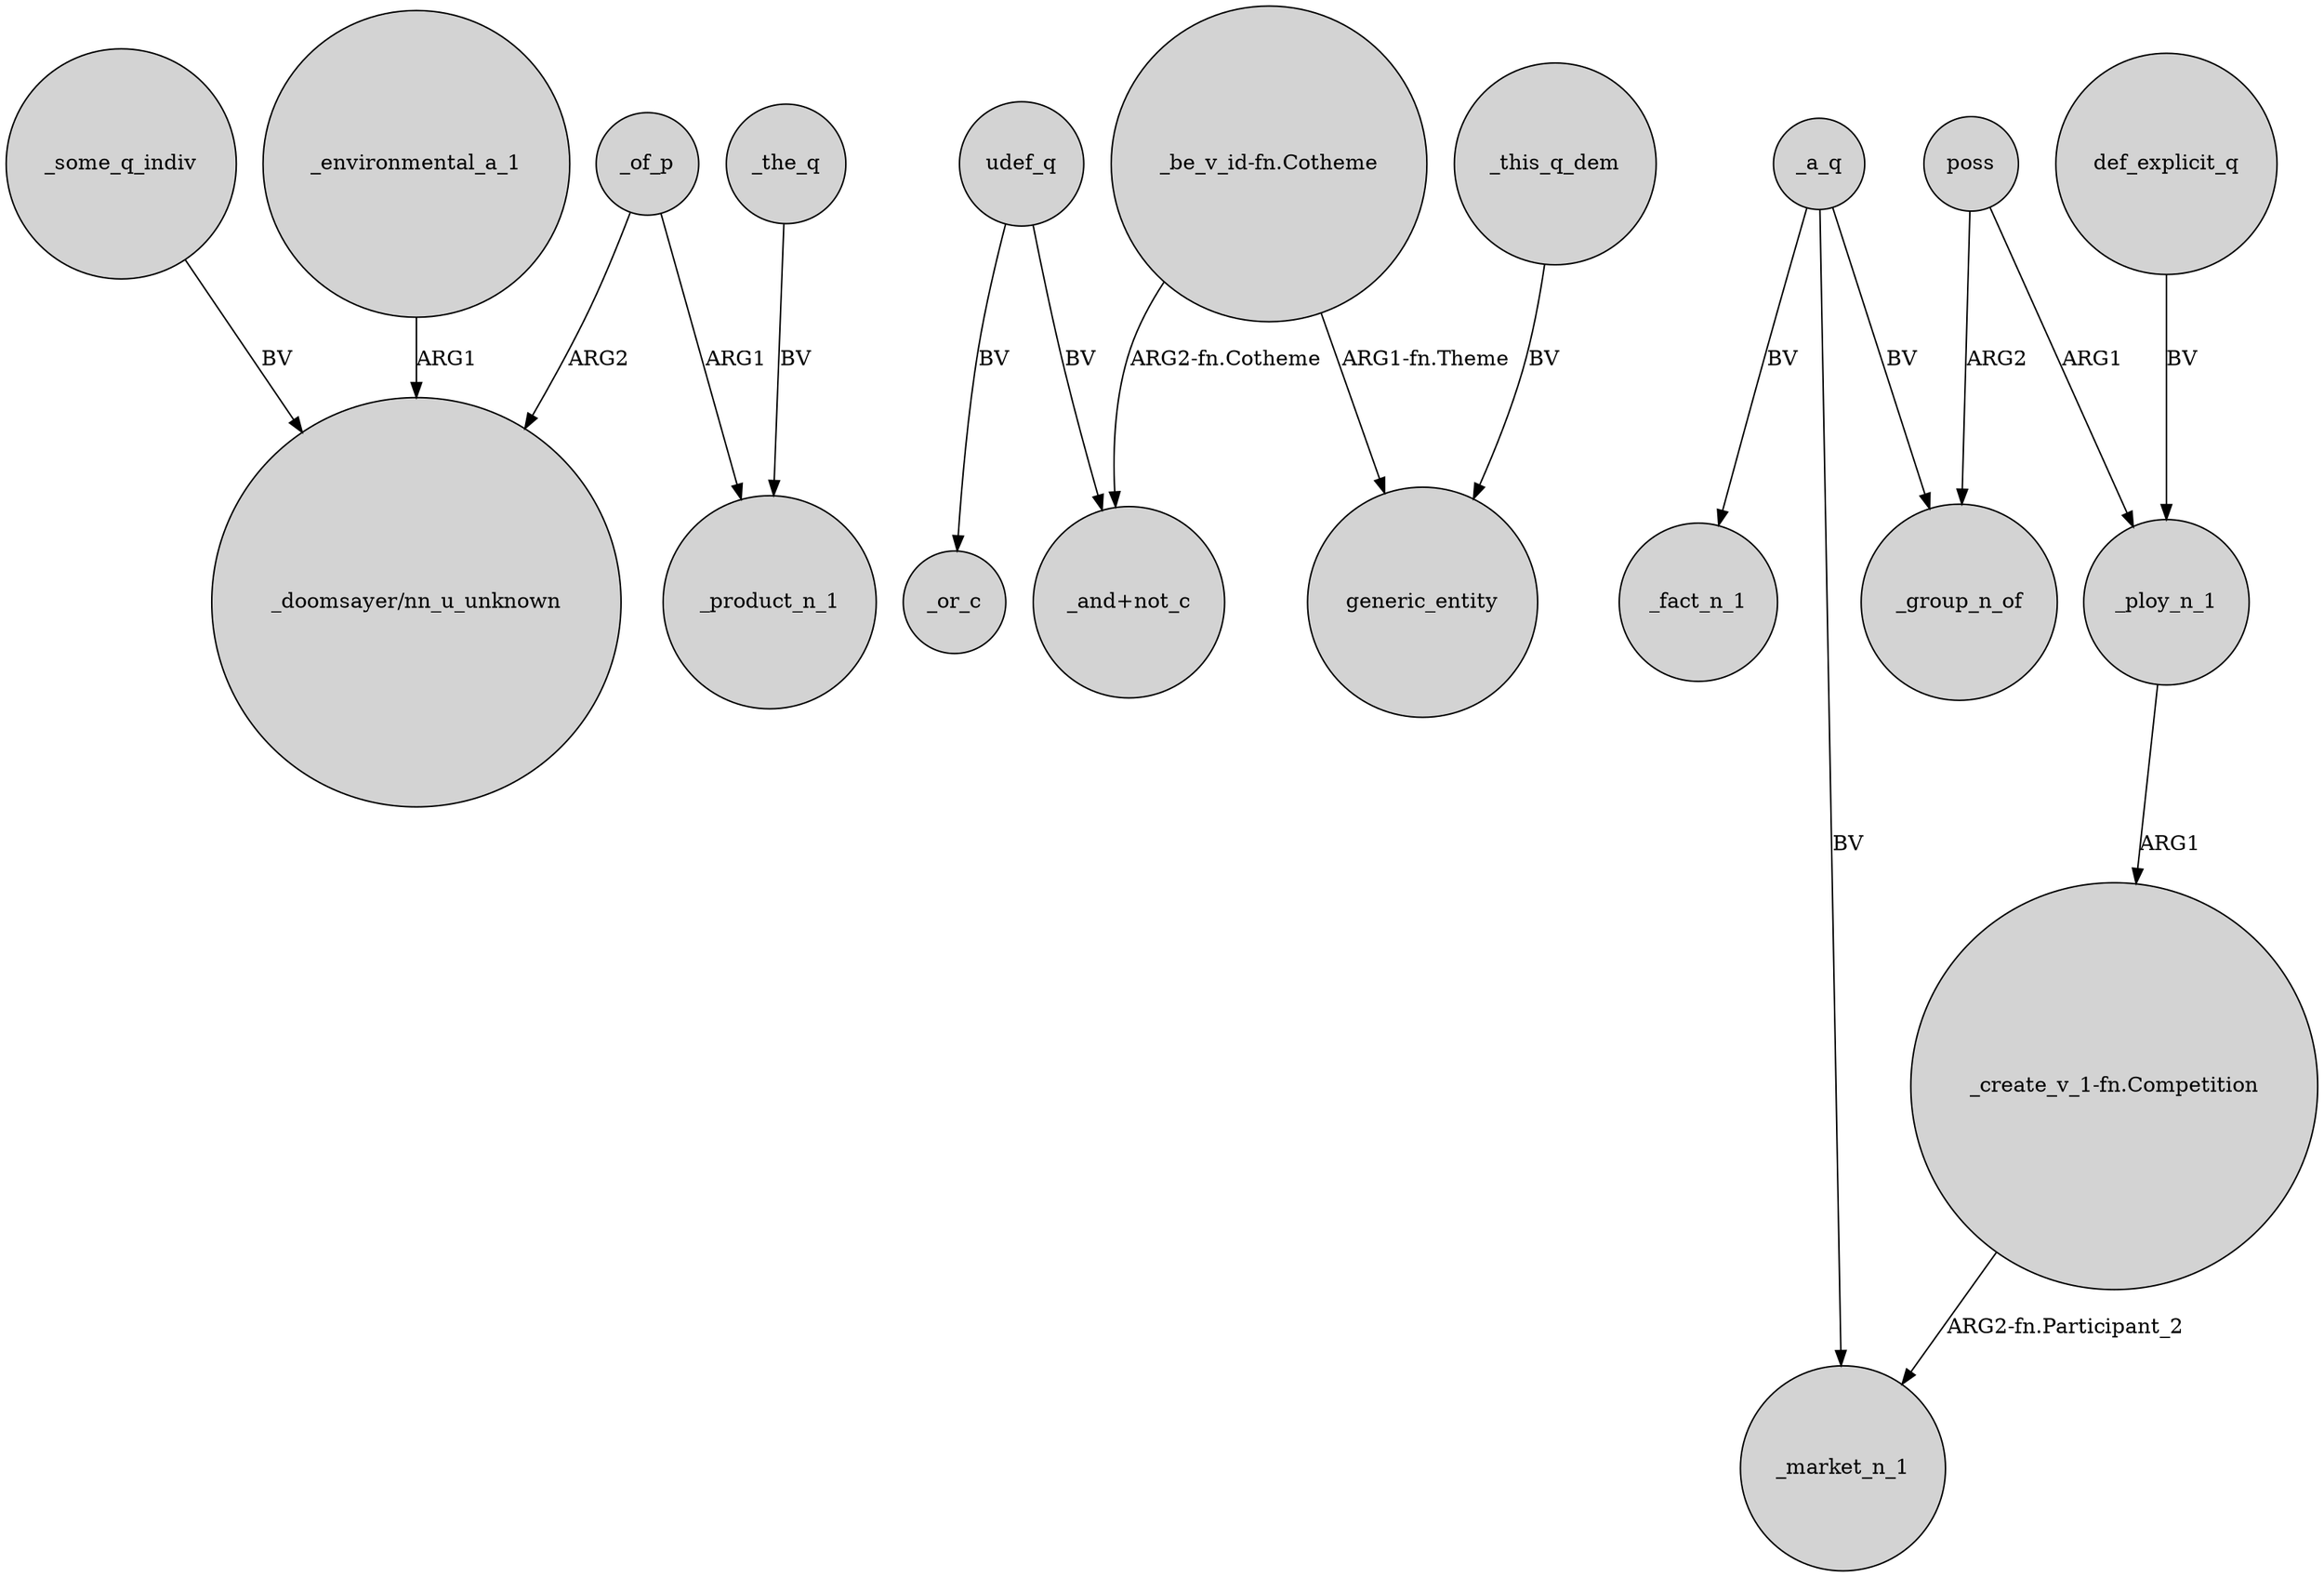 digraph {
	node [shape=circle style=filled]
	_of_p -> "_doomsayer/nn_u_unknown" [label=ARG2]
	_some_q_indiv -> "_doomsayer/nn_u_unknown" [label=BV]
	"_be_v_id-fn.Cotheme" -> "_and+not_c" [label="ARG2-fn.Cotheme"]
	_of_p -> _product_n_1 [label=ARG1]
	poss -> _group_n_of [label=ARG2]
	_a_q -> _market_n_1 [label=BV]
	_the_q -> _product_n_1 [label=BV]
	_environmental_a_1 -> "_doomsayer/nn_u_unknown" [label=ARG1]
	def_explicit_q -> _ploy_n_1 [label=BV]
	_ploy_n_1 -> "_create_v_1-fn.Competition" [label=ARG1]
	_a_q -> _group_n_of [label=BV]
	poss -> _ploy_n_1 [label=ARG1]
	udef_q -> _or_c [label=BV]
	_a_q -> _fact_n_1 [label=BV]
	"_be_v_id-fn.Cotheme" -> generic_entity [label="ARG1-fn.Theme"]
	"_create_v_1-fn.Competition" -> _market_n_1 [label="ARG2-fn.Participant_2"]
	_this_q_dem -> generic_entity [label=BV]
	udef_q -> "_and+not_c" [label=BV]
}
